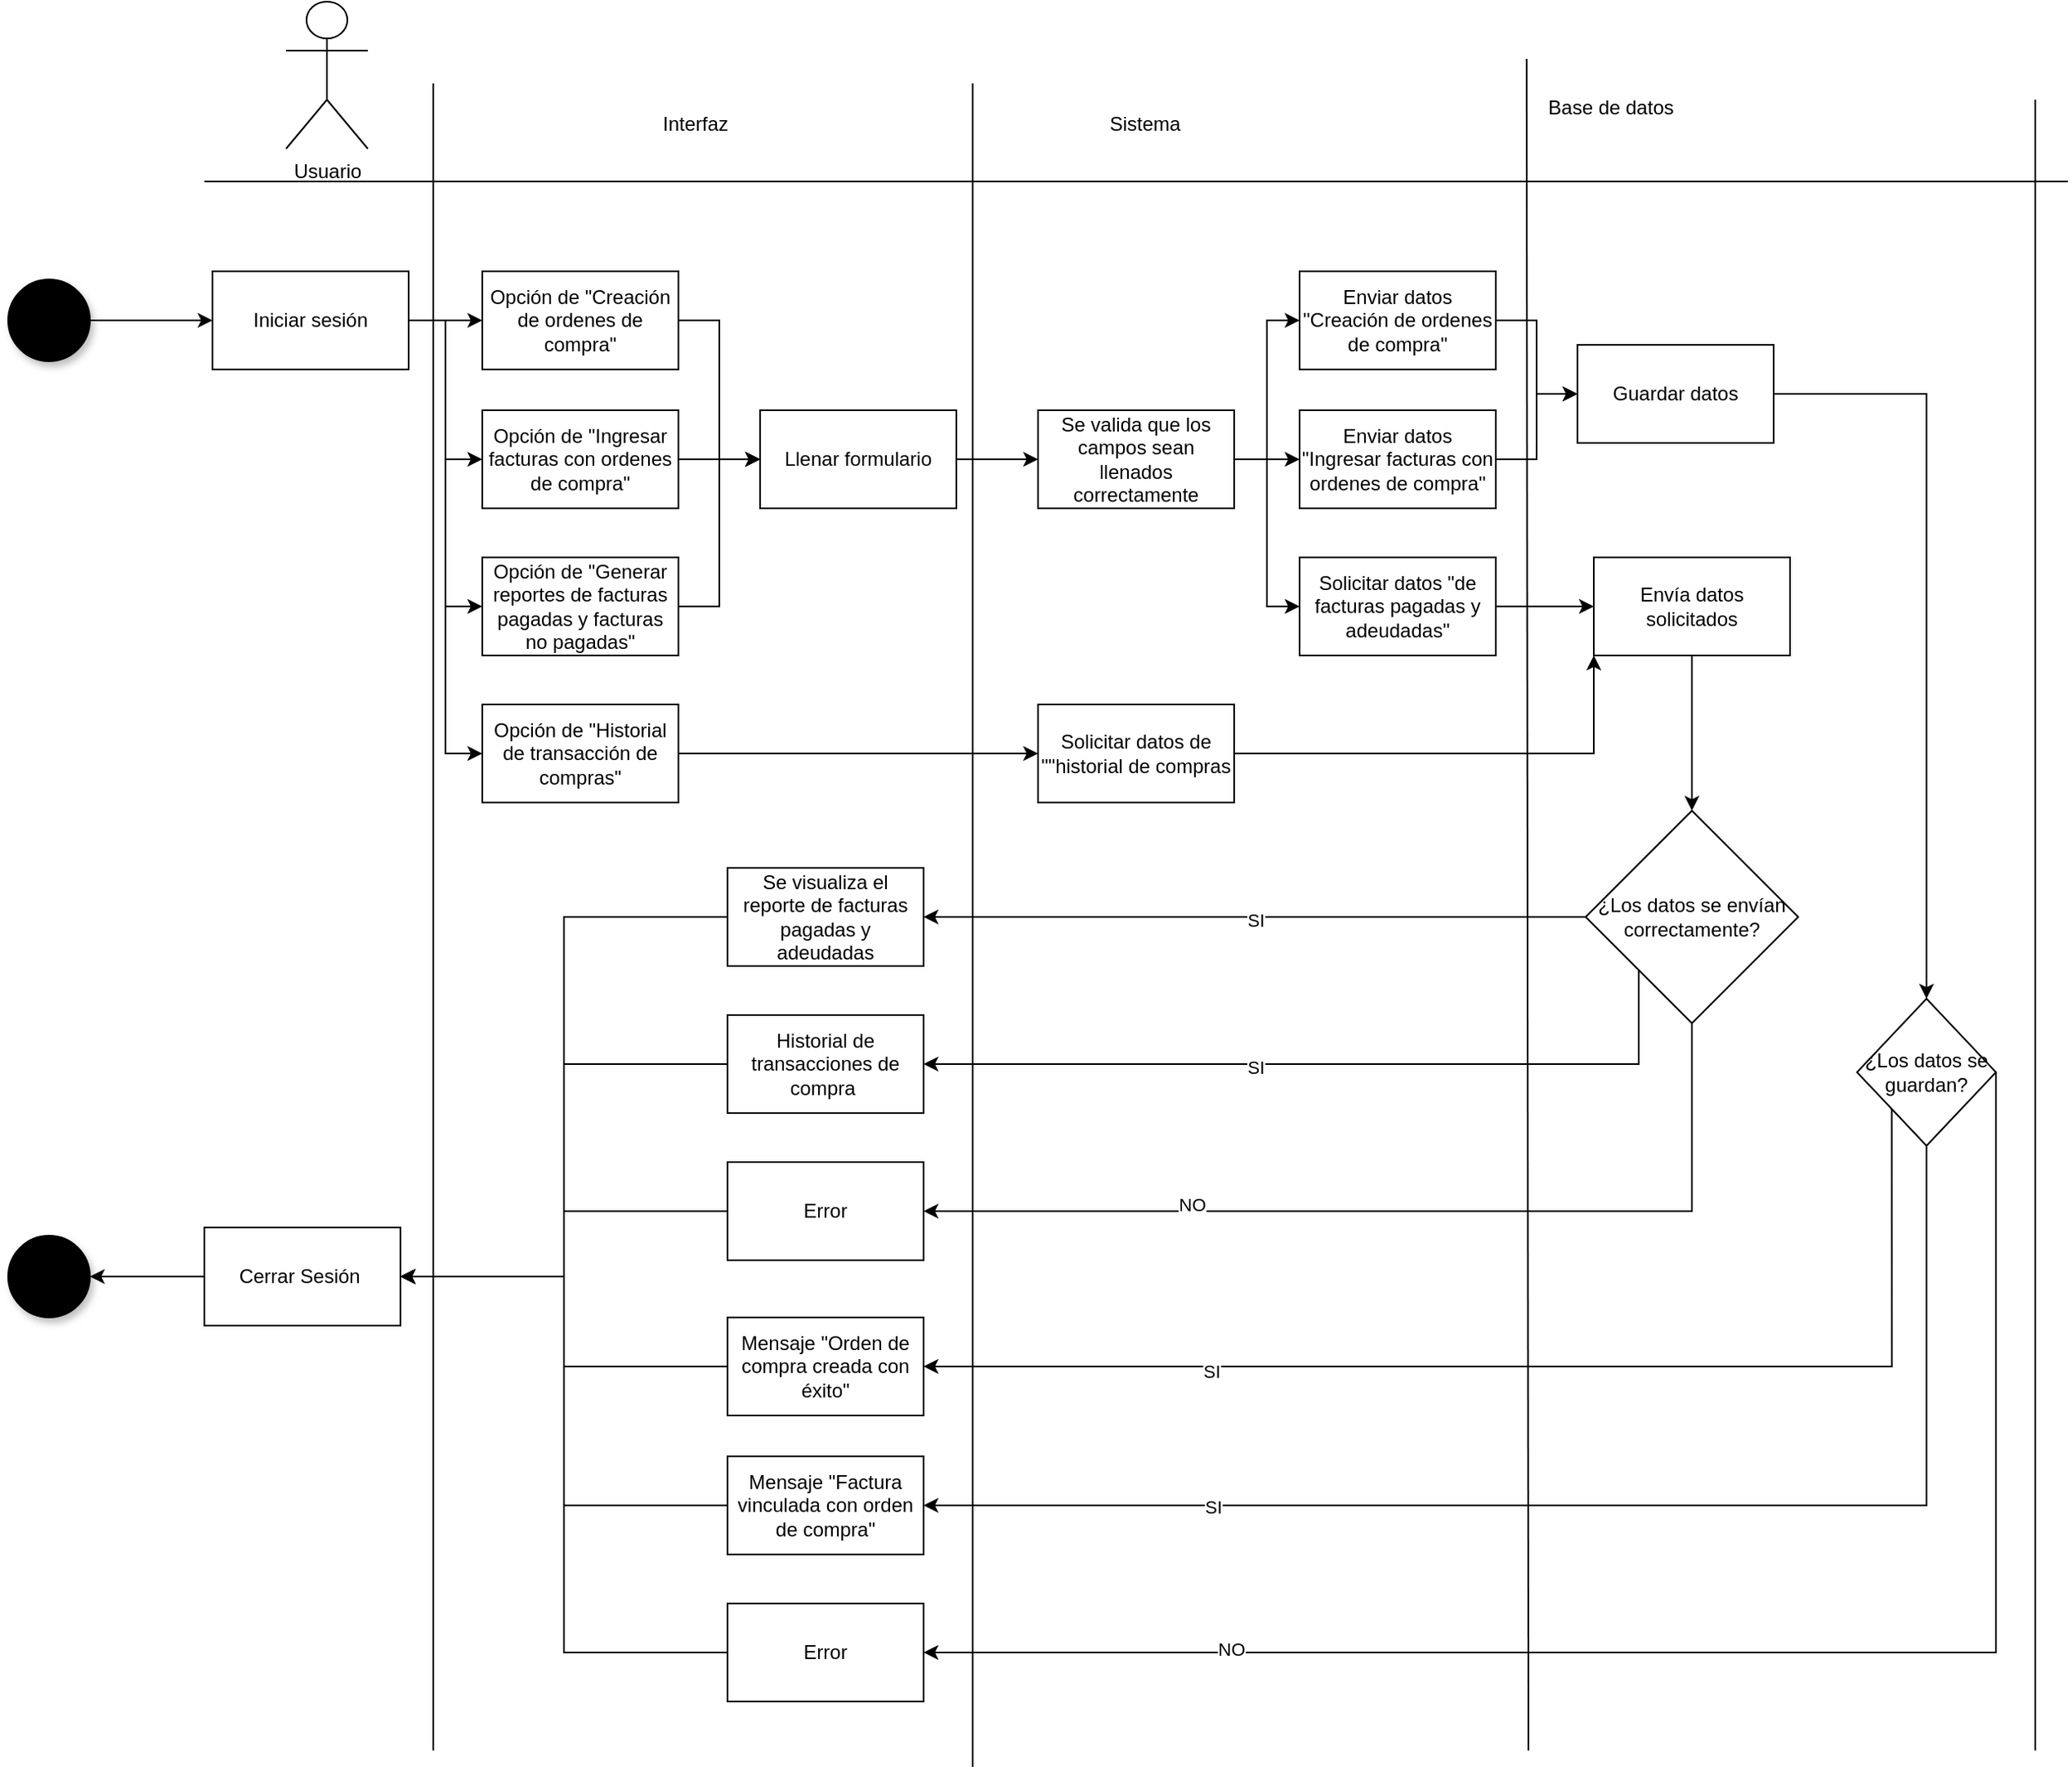 <mxfile version="24.7.17">
  <diagram name="Página-1" id="vsy0l9eqiIKe9r3mp3iv">
    <mxGraphModel grid="1" page="1" gridSize="10" guides="1" tooltips="1" connect="1" arrows="1" fold="1" pageScale="1" pageWidth="827" pageHeight="1169" math="0" shadow="0">
      <root>
        <mxCell id="0" />
        <mxCell id="1" parent="0" />
        <mxCell id="UeaePYLBVJak66HuOM3r-1" value="" style="endArrow=none;html=1;rounded=0;" edge="1" parent="1">
          <mxGeometry width="50" height="50" relative="1" as="geometry">
            <mxPoint x="250" y="250" as="sourcePoint" />
            <mxPoint x="1390" y="250" as="targetPoint" />
          </mxGeometry>
        </mxCell>
        <mxCell id="UeaePYLBVJak66HuOM3r-2" value="" style="endArrow=none;html=1;rounded=0;" edge="1" parent="1">
          <mxGeometry width="50" height="50" relative="1" as="geometry">
            <mxPoint x="390" y="190" as="sourcePoint" />
            <mxPoint x="390" y="1210" as="targetPoint" />
          </mxGeometry>
        </mxCell>
        <mxCell id="UeaePYLBVJak66HuOM3r-3" value="" style="endArrow=none;html=1;rounded=0;" edge="1" parent="1">
          <mxGeometry width="50" height="50" relative="1" as="geometry">
            <mxPoint x="720" y="190" as="sourcePoint" />
            <mxPoint x="720" y="1220" as="targetPoint" />
          </mxGeometry>
        </mxCell>
        <mxCell id="UeaePYLBVJak66HuOM3r-4" value="" style="endArrow=none;html=1;rounded=0;" edge="1" parent="1">
          <mxGeometry width="50" height="50" relative="1" as="geometry">
            <mxPoint x="1058.89" y="175" as="sourcePoint" />
            <mxPoint x="1060" y="1210" as="targetPoint" />
          </mxGeometry>
        </mxCell>
        <mxCell id="UeaePYLBVJak66HuOM3r-5" value="" style="endArrow=none;html=1;rounded=0;" edge="1" parent="1">
          <mxGeometry width="50" height="50" relative="1" as="geometry">
            <mxPoint x="1370" y="200" as="sourcePoint" />
            <mxPoint x="1370" y="1210" as="targetPoint" />
          </mxGeometry>
        </mxCell>
        <mxCell id="UeaePYLBVJak66HuOM3r-6" value="Usuario" style="shape=umlActor;verticalLabelPosition=bottom;verticalAlign=top;html=1;outlineConnect=0;" vertex="1" parent="1">
          <mxGeometry x="300" y="140" width="50" height="90" as="geometry" />
        </mxCell>
        <mxCell id="UeaePYLBVJak66HuOM3r-7" value="Interfaz" style="text;html=1;align=center;verticalAlign=middle;resizable=0;points=[];autosize=1;strokeColor=none;fillColor=none;" vertex="1" parent="1">
          <mxGeometry x="520" y="200" width="60" height="30" as="geometry" />
        </mxCell>
        <mxCell id="UeaePYLBVJak66HuOM3r-8" value="Sistema" style="text;html=1;align=center;verticalAlign=middle;resizable=0;points=[];autosize=1;strokeColor=none;fillColor=none;" vertex="1" parent="1">
          <mxGeometry x="790" y="200" width="70" height="30" as="geometry" />
        </mxCell>
        <mxCell id="UeaePYLBVJak66HuOM3r-9" value="Base de datos" style="text;html=1;align=center;verticalAlign=middle;resizable=0;points=[];autosize=1;strokeColor=none;fillColor=none;" vertex="1" parent="1">
          <mxGeometry x="1060" y="190" width="100" height="30" as="geometry" />
        </mxCell>
        <mxCell id="UeaePYLBVJak66HuOM3r-10" value="" style="points=[[0.145,0.145,0],[0.5,0,0],[0.855,0.145,0],[1,0.5,0],[0.855,0.855,0],[0.5,1,0],[0.145,0.855,0],[0,0.5,0]];shape=mxgraph.bpmn.event;html=1;verticalLabelPosition=bottom;labelBackgroundColor=#ffffff;verticalAlign=top;align=center;perimeter=ellipsePerimeter;outlineConnect=0;aspect=fixed;outline=standard;symbol=general;shadow=1;strokeColor=default;fontFamily=Helvetica;fontSize=12;fontColor=default;fillColor=#000000;" vertex="1" parent="1">
          <mxGeometry x="130" y="895" width="50" height="50" as="geometry" />
        </mxCell>
        <mxCell id="UeaePYLBVJak66HuOM3r-11" value="" style="edgeStyle=orthogonalEdgeStyle;rounded=0;orthogonalLoop=1;jettySize=auto;html=1;" edge="1" parent="1" source="UeaePYLBVJak66HuOM3r-15" target="UeaePYLBVJak66HuOM3r-17">
          <mxGeometry relative="1" as="geometry" />
        </mxCell>
        <mxCell id="UeaePYLBVJak66HuOM3r-12" style="edgeStyle=orthogonalEdgeStyle;rounded=0;orthogonalLoop=1;jettySize=auto;html=1;exitX=1;exitY=0.5;exitDx=0;exitDy=0;entryX=0;entryY=0.5;entryDx=0;entryDy=0;" edge="1" parent="1" source="UeaePYLBVJak66HuOM3r-15" target="UeaePYLBVJak66HuOM3r-37">
          <mxGeometry relative="1" as="geometry" />
        </mxCell>
        <mxCell id="UeaePYLBVJak66HuOM3r-13" style="edgeStyle=orthogonalEdgeStyle;rounded=0;orthogonalLoop=1;jettySize=auto;html=1;exitX=1;exitY=0.5;exitDx=0;exitDy=0;entryX=0;entryY=0.5;entryDx=0;entryDy=0;" edge="1" parent="1" source="UeaePYLBVJak66HuOM3r-15" target="UeaePYLBVJak66HuOM3r-39">
          <mxGeometry relative="1" as="geometry" />
        </mxCell>
        <mxCell id="UeaePYLBVJak66HuOM3r-14" style="edgeStyle=orthogonalEdgeStyle;rounded=0;orthogonalLoop=1;jettySize=auto;html=1;exitX=1;exitY=0.5;exitDx=0;exitDy=0;entryX=0;entryY=0.5;entryDx=0;entryDy=0;" edge="1" parent="1" source="UeaePYLBVJak66HuOM3r-15" target="UeaePYLBVJak66HuOM3r-35">
          <mxGeometry relative="1" as="geometry" />
        </mxCell>
        <mxCell id="UeaePYLBVJak66HuOM3r-15" value="Iniciar sesión" style="rounded=0;whiteSpace=wrap;html=1;" vertex="1" parent="1">
          <mxGeometry x="255" y="305" width="120" height="60" as="geometry" />
        </mxCell>
        <mxCell id="UeaePYLBVJak66HuOM3r-16" style="edgeStyle=orthogonalEdgeStyle;rounded=0;orthogonalLoop=1;jettySize=auto;html=1;exitX=1;exitY=0.5;exitDx=0;exitDy=0;entryX=0;entryY=0.5;entryDx=0;entryDy=0;" edge="1" parent="1" source="UeaePYLBVJak66HuOM3r-17" target="UeaePYLBVJak66HuOM3r-43">
          <mxGeometry relative="1" as="geometry" />
        </mxCell>
        <mxCell id="UeaePYLBVJak66HuOM3r-17" value="Opción de &quot;Creación de ordenes de compra&quot;" style="rounded=0;whiteSpace=wrap;html=1;" vertex="1" parent="1">
          <mxGeometry x="420" y="305" width="120" height="60" as="geometry" />
        </mxCell>
        <mxCell id="UeaePYLBVJak66HuOM3r-18" style="edgeStyle=orthogonalEdgeStyle;rounded=0;orthogonalLoop=1;jettySize=auto;html=1;exitX=1;exitY=0.5;exitDx=0;exitDy=0;exitPerimeter=0;entryX=0;entryY=0.5;entryDx=0;entryDy=0;" edge="1" parent="1" source="UeaePYLBVJak66HuOM3r-19" target="UeaePYLBVJak66HuOM3r-15">
          <mxGeometry relative="1" as="geometry" />
        </mxCell>
        <mxCell id="UeaePYLBVJak66HuOM3r-19" value="" style="points=[[0.145,0.145,0],[0.5,0,0],[0.855,0.145,0],[1,0.5,0],[0.855,0.855,0],[0.5,1,0],[0.145,0.855,0],[0,0.5,0]];shape=mxgraph.bpmn.event;html=1;verticalLabelPosition=bottom;labelBackgroundColor=#ffffff;verticalAlign=top;align=center;perimeter=ellipsePerimeter;outlineConnect=0;aspect=fixed;outline=standard;symbol=general;shadow=1;strokeColor=default;fontFamily=Helvetica;fontSize=12;fontColor=default;fillColor=#000000;" vertex="1" parent="1">
          <mxGeometry x="130" y="310" width="50" height="50" as="geometry" />
        </mxCell>
        <mxCell id="UeaePYLBVJak66HuOM3r-20" style="edgeStyle=orthogonalEdgeStyle;rounded=0;orthogonalLoop=1;jettySize=auto;html=1;exitX=1;exitY=0.5;exitDx=0;exitDy=0;entryX=0.5;entryY=0;entryDx=0;entryDy=0;" edge="1" parent="1" source="UeaePYLBVJak66HuOM3r-21" target="UeaePYLBVJak66HuOM3r-33">
          <mxGeometry relative="1" as="geometry" />
        </mxCell>
        <mxCell id="UeaePYLBVJak66HuOM3r-21" value="Guardar datos" style="rounded=0;whiteSpace=wrap;html=1;" vertex="1" parent="1">
          <mxGeometry x="1090" y="350" width="120" height="60" as="geometry" />
        </mxCell>
        <mxCell id="UeaePYLBVJak66HuOM3r-22" style="edgeStyle=orthogonalEdgeStyle;rounded=0;orthogonalLoop=1;jettySize=auto;html=1;exitX=1;exitY=0.5;exitDx=0;exitDy=0;entryX=0;entryY=0.5;entryDx=0;entryDy=0;" edge="1" parent="1" source="UeaePYLBVJak66HuOM3r-26" target="UeaePYLBVJak66HuOM3r-45">
          <mxGeometry relative="1" as="geometry" />
        </mxCell>
        <mxCell id="UeaePYLBVJak66HuOM3r-23" style="edgeStyle=orthogonalEdgeStyle;rounded=0;orthogonalLoop=1;jettySize=auto;html=1;exitX=1;exitY=0.5;exitDx=0;exitDy=0;entryX=0;entryY=0.5;entryDx=0;entryDy=0;" edge="1" parent="1" source="UeaePYLBVJak66HuOM3r-26" target="UeaePYLBVJak66HuOM3r-47">
          <mxGeometry relative="1" as="geometry" />
        </mxCell>
        <mxCell id="UeaePYLBVJak66HuOM3r-24" style="edgeStyle=orthogonalEdgeStyle;rounded=0;orthogonalLoop=1;jettySize=auto;html=1;exitX=1;exitY=0.5;exitDx=0;exitDy=0;entryX=0;entryY=0.5;entryDx=0;entryDy=0;" edge="1" parent="1" source="UeaePYLBVJak66HuOM3r-26" target="UeaePYLBVJak66HuOM3r-49">
          <mxGeometry relative="1" as="geometry" />
        </mxCell>
        <mxCell id="UeaePYLBVJak66HuOM3r-26" value="Se valida que los campos sean llenados correctamente" style="rounded=0;whiteSpace=wrap;html=1;" vertex="1" parent="1">
          <mxGeometry x="760" y="390" width="120" height="60" as="geometry" />
        </mxCell>
        <mxCell id="UeaePYLBVJak66HuOM3r-27" style="edgeStyle=orthogonalEdgeStyle;rounded=0;orthogonalLoop=1;jettySize=auto;html=1;exitX=0.5;exitY=1;exitDx=0;exitDy=0;entryX=0.5;entryY=0;entryDx=0;entryDy=0;" edge="1" parent="1" source="UeaePYLBVJak66HuOM3r-28" target="UeaePYLBVJak66HuOM3r-58">
          <mxGeometry relative="1" as="geometry" />
        </mxCell>
        <mxCell id="UeaePYLBVJak66HuOM3r-28" value="Envía datos solicitados" style="rounded=0;whiteSpace=wrap;html=1;" vertex="1" parent="1">
          <mxGeometry x="1100" y="480" width="120" height="60" as="geometry" />
        </mxCell>
        <mxCell id="UeaePYLBVJak66HuOM3r-83" style="edgeStyle=orthogonalEdgeStyle;rounded=0;orthogonalLoop=1;jettySize=auto;html=1;exitX=1;exitY=0.5;exitDx=0;exitDy=0;entryX=1;entryY=0.5;entryDx=0;entryDy=0;" edge="1" parent="1" source="UeaePYLBVJak66HuOM3r-33" target="UeaePYLBVJak66HuOM3r-67">
          <mxGeometry relative="1" as="geometry">
            <Array as="points">
              <mxPoint x="1346" y="1150" />
            </Array>
          </mxGeometry>
        </mxCell>
        <mxCell id="UeaePYLBVJak66HuOM3r-84" value="NO" style="edgeLabel;html=1;align=center;verticalAlign=middle;resizable=0;points=[];" connectable="0" vertex="1" parent="UeaePYLBVJak66HuOM3r-83">
          <mxGeometry x="0.629" y="-2" relative="1" as="geometry">
            <mxPoint as="offset" />
          </mxGeometry>
        </mxCell>
        <mxCell id="UeaePYLBVJak66HuOM3r-89" style="edgeStyle=orthogonalEdgeStyle;rounded=0;orthogonalLoop=1;jettySize=auto;html=1;exitX=0;exitY=1;exitDx=0;exitDy=0;entryX=1;entryY=0.5;entryDx=0;entryDy=0;" edge="1" parent="1" source="UeaePYLBVJak66HuOM3r-33" target="UeaePYLBVJak66HuOM3r-59">
          <mxGeometry relative="1" as="geometry">
            <Array as="points">
              <mxPoint x="1282" y="975" />
            </Array>
          </mxGeometry>
        </mxCell>
        <mxCell id="UeaePYLBVJak66HuOM3r-92" value="SI" style="edgeLabel;html=1;align=center;verticalAlign=middle;resizable=0;points=[];" connectable="0" vertex="1" parent="UeaePYLBVJak66HuOM3r-89">
          <mxGeometry x="0.533" y="3" relative="1" as="geometry">
            <mxPoint as="offset" />
          </mxGeometry>
        </mxCell>
        <mxCell id="UeaePYLBVJak66HuOM3r-90" style="edgeStyle=orthogonalEdgeStyle;rounded=0;orthogonalLoop=1;jettySize=auto;html=1;exitX=0.5;exitY=1;exitDx=0;exitDy=0;entryX=1;entryY=0.5;entryDx=0;entryDy=0;" edge="1" parent="1" source="UeaePYLBVJak66HuOM3r-33" target="UeaePYLBVJak66HuOM3r-71">
          <mxGeometry relative="1" as="geometry" />
        </mxCell>
        <mxCell id="UeaePYLBVJak66HuOM3r-91" value="SI" style="edgeLabel;html=1;align=center;verticalAlign=middle;resizable=0;points=[];" connectable="0" vertex="1" parent="UeaePYLBVJak66HuOM3r-90">
          <mxGeometry x="0.577" y="1" relative="1" as="geometry">
            <mxPoint as="offset" />
          </mxGeometry>
        </mxCell>
        <mxCell id="UeaePYLBVJak66HuOM3r-33" value="¿Los datos se guardan?" style="rhombus;whiteSpace=wrap;html=1;" vertex="1" parent="1">
          <mxGeometry x="1261" y="750" width="85" height="90" as="geometry" />
        </mxCell>
        <mxCell id="UeaePYLBVJak66HuOM3r-74" style="edgeStyle=orthogonalEdgeStyle;rounded=0;orthogonalLoop=1;jettySize=auto;html=1;exitX=1;exitY=0.5;exitDx=0;exitDy=0;entryX=0;entryY=0.5;entryDx=0;entryDy=0;" edge="1" parent="1" source="UeaePYLBVJak66HuOM3r-35" target="UeaePYLBVJak66HuOM3r-51">
          <mxGeometry relative="1" as="geometry" />
        </mxCell>
        <mxCell id="UeaePYLBVJak66HuOM3r-35" value="Opción de &quot;Historial de transacción de compras&quot;" style="rounded=0;whiteSpace=wrap;html=1;" vertex="1" parent="1">
          <mxGeometry x="420" y="570" width="120" height="60" as="geometry" />
        </mxCell>
        <mxCell id="UeaePYLBVJak66HuOM3r-36" style="edgeStyle=orthogonalEdgeStyle;rounded=0;orthogonalLoop=1;jettySize=auto;html=1;exitX=1;exitY=0.5;exitDx=0;exitDy=0;entryX=0;entryY=0.5;entryDx=0;entryDy=0;" edge="1" parent="1" source="UeaePYLBVJak66HuOM3r-37" target="UeaePYLBVJak66HuOM3r-43">
          <mxGeometry relative="1" as="geometry" />
        </mxCell>
        <mxCell id="UeaePYLBVJak66HuOM3r-37" value="Opción de &quot;Ingresar facturas con ordenes de compra&quot;" style="rounded=0;whiteSpace=wrap;html=1;" vertex="1" parent="1">
          <mxGeometry x="420" y="390" width="120" height="60" as="geometry" />
        </mxCell>
        <mxCell id="UeaePYLBVJak66HuOM3r-70" style="edgeStyle=orthogonalEdgeStyle;rounded=0;orthogonalLoop=1;jettySize=auto;html=1;exitX=1;exitY=0.5;exitDx=0;exitDy=0;entryX=0;entryY=0.5;entryDx=0;entryDy=0;" edge="1" parent="1" source="UeaePYLBVJak66HuOM3r-39" target="UeaePYLBVJak66HuOM3r-43">
          <mxGeometry relative="1" as="geometry" />
        </mxCell>
        <mxCell id="UeaePYLBVJak66HuOM3r-39" value="Opción de &quot;Generar reportes de facturas pagadas y facturas no pagadas&quot;" style="rounded=0;whiteSpace=wrap;html=1;" vertex="1" parent="1">
          <mxGeometry x="420" y="480" width="120" height="60" as="geometry" />
        </mxCell>
        <mxCell id="UeaePYLBVJak66HuOM3r-42" style="edgeStyle=orthogonalEdgeStyle;rounded=0;orthogonalLoop=1;jettySize=auto;html=1;exitX=1;exitY=0.5;exitDx=0;exitDy=0;entryX=0;entryY=0.5;entryDx=0;entryDy=0;" edge="1" parent="1" source="UeaePYLBVJak66HuOM3r-43" target="UeaePYLBVJak66HuOM3r-26">
          <mxGeometry relative="1" as="geometry" />
        </mxCell>
        <mxCell id="UeaePYLBVJak66HuOM3r-43" value="Llenar formulario" style="rounded=0;whiteSpace=wrap;html=1;" vertex="1" parent="1">
          <mxGeometry x="590" y="390" width="120" height="60" as="geometry" />
        </mxCell>
        <mxCell id="UeaePYLBVJak66HuOM3r-44" style="edgeStyle=orthogonalEdgeStyle;rounded=0;orthogonalLoop=1;jettySize=auto;html=1;exitX=1;exitY=0.5;exitDx=0;exitDy=0;entryX=0;entryY=0.5;entryDx=0;entryDy=0;" edge="1" parent="1" source="UeaePYLBVJak66HuOM3r-45" target="UeaePYLBVJak66HuOM3r-21">
          <mxGeometry relative="1" as="geometry" />
        </mxCell>
        <mxCell id="UeaePYLBVJak66HuOM3r-45" value="Enviar datos &quot;Creación de ordenes de compra&quot;" style="rounded=0;whiteSpace=wrap;html=1;" vertex="1" parent="1">
          <mxGeometry x="920" y="305" width="120" height="60" as="geometry" />
        </mxCell>
        <mxCell id="UeaePYLBVJak66HuOM3r-46" style="edgeStyle=orthogonalEdgeStyle;rounded=0;orthogonalLoop=1;jettySize=auto;html=1;exitX=1;exitY=0.5;exitDx=0;exitDy=0;entryX=0;entryY=0.5;entryDx=0;entryDy=0;" edge="1" parent="1" source="UeaePYLBVJak66HuOM3r-47" target="UeaePYLBVJak66HuOM3r-28">
          <mxGeometry relative="1" as="geometry" />
        </mxCell>
        <mxCell id="UeaePYLBVJak66HuOM3r-47" value="Solicitar datos &quot;de facturas pagadas y adeudadas&quot;" style="rounded=0;whiteSpace=wrap;html=1;" vertex="1" parent="1">
          <mxGeometry x="920" y="480" width="120" height="60" as="geometry" />
        </mxCell>
        <mxCell id="UeaePYLBVJak66HuOM3r-48" style="edgeStyle=orthogonalEdgeStyle;rounded=0;orthogonalLoop=1;jettySize=auto;html=1;exitX=1;exitY=0.5;exitDx=0;exitDy=0;entryX=0;entryY=0.5;entryDx=0;entryDy=0;" edge="1" parent="1" source="UeaePYLBVJak66HuOM3r-49" target="UeaePYLBVJak66HuOM3r-21">
          <mxGeometry relative="1" as="geometry" />
        </mxCell>
        <mxCell id="UeaePYLBVJak66HuOM3r-49" value="Enviar datos &quot;Ingresar facturas con ordenes de compra&quot;" style="rounded=0;whiteSpace=wrap;html=1;" vertex="1" parent="1">
          <mxGeometry x="920" y="390" width="120" height="60" as="geometry" />
        </mxCell>
        <mxCell id="UeaePYLBVJak66HuOM3r-75" style="edgeStyle=orthogonalEdgeStyle;rounded=0;orthogonalLoop=1;jettySize=auto;html=1;exitX=1;exitY=0.5;exitDx=0;exitDy=0;entryX=0;entryY=1;entryDx=0;entryDy=0;" edge="1" parent="1" source="UeaePYLBVJak66HuOM3r-51" target="UeaePYLBVJak66HuOM3r-28">
          <mxGeometry relative="1" as="geometry" />
        </mxCell>
        <mxCell id="UeaePYLBVJak66HuOM3r-51" value="Solicitar datos de &quot;&quot;historial de compras" style="rounded=0;whiteSpace=wrap;html=1;" vertex="1" parent="1">
          <mxGeometry x="760" y="570" width="120" height="60" as="geometry" />
        </mxCell>
        <mxCell id="UeaePYLBVJak66HuOM3r-56" style="edgeStyle=orthogonalEdgeStyle;rounded=0;orthogonalLoop=1;jettySize=auto;html=1;exitX=0.5;exitY=1;exitDx=0;exitDy=0;entryX=1;entryY=0.5;entryDx=0;entryDy=0;" edge="1" parent="1" source="UeaePYLBVJak66HuOM3r-58" target="UeaePYLBVJak66HuOM3r-65">
          <mxGeometry relative="1" as="geometry" />
        </mxCell>
        <mxCell id="UeaePYLBVJak66HuOM3r-57" value="NO" style="edgeLabel;html=1;align=center;verticalAlign=middle;resizable=0;points=[];" connectable="0" vertex="1" parent="UeaePYLBVJak66HuOM3r-56">
          <mxGeometry x="0.441" y="-4" relative="1" as="geometry">
            <mxPoint as="offset" />
          </mxGeometry>
        </mxCell>
        <mxCell id="UeaePYLBVJak66HuOM3r-76" style="edgeStyle=orthogonalEdgeStyle;rounded=0;orthogonalLoop=1;jettySize=auto;html=1;exitX=0;exitY=0.5;exitDx=0;exitDy=0;entryX=1;entryY=0.5;entryDx=0;entryDy=0;" edge="1" parent="1" source="UeaePYLBVJak66HuOM3r-58" target="UeaePYLBVJak66HuOM3r-61">
          <mxGeometry relative="1" as="geometry" />
        </mxCell>
        <mxCell id="UeaePYLBVJak66HuOM3r-77" value="SI" style="edgeLabel;html=1;align=center;verticalAlign=middle;resizable=0;points=[];" connectable="0" vertex="1" parent="UeaePYLBVJak66HuOM3r-76">
          <mxGeometry y="2" relative="1" as="geometry">
            <mxPoint as="offset" />
          </mxGeometry>
        </mxCell>
        <mxCell id="UeaePYLBVJak66HuOM3r-85" style="edgeStyle=orthogonalEdgeStyle;rounded=0;orthogonalLoop=1;jettySize=auto;html=1;exitX=0;exitY=1;exitDx=0;exitDy=0;entryX=1;entryY=0.5;entryDx=0;entryDy=0;" edge="1" parent="1" source="UeaePYLBVJak66HuOM3r-58" target="UeaePYLBVJak66HuOM3r-63">
          <mxGeometry relative="1" as="geometry">
            <Array as="points">
              <mxPoint x="1128" y="790" />
            </Array>
          </mxGeometry>
        </mxCell>
        <mxCell id="UeaePYLBVJak66HuOM3r-86" value="SI" style="edgeLabel;html=1;align=center;verticalAlign=middle;resizable=0;points=[];" connectable="0" vertex="1" parent="UeaePYLBVJak66HuOM3r-85">
          <mxGeometry x="0.182" y="2" relative="1" as="geometry">
            <mxPoint as="offset" />
          </mxGeometry>
        </mxCell>
        <mxCell id="UeaePYLBVJak66HuOM3r-58" value="¿Los datos se envían correctamente?" style="rhombus;whiteSpace=wrap;html=1;" vertex="1" parent="1">
          <mxGeometry x="1095" y="635" width="130" height="130" as="geometry" />
        </mxCell>
        <mxCell id="UeaePYLBVJak66HuOM3r-96" style="edgeStyle=orthogonalEdgeStyle;rounded=0;orthogonalLoop=1;jettySize=auto;html=1;exitX=0;exitY=0.5;exitDx=0;exitDy=0;entryX=1;entryY=0.5;entryDx=0;entryDy=0;" edge="1" parent="1" source="UeaePYLBVJak66HuOM3r-59" target="UeaePYLBVJak66HuOM3r-68">
          <mxGeometry relative="1" as="geometry" />
        </mxCell>
        <mxCell id="UeaePYLBVJak66HuOM3r-59" value="Mensaje &quot;Orden de compra creada con éxito&quot;" style="rounded=0;whiteSpace=wrap;html=1;" vertex="1" parent="1">
          <mxGeometry x="570" y="945" width="120" height="60" as="geometry" />
        </mxCell>
        <mxCell id="UeaePYLBVJak66HuOM3r-93" style="edgeStyle=orthogonalEdgeStyle;rounded=0;orthogonalLoop=1;jettySize=auto;html=1;exitX=0;exitY=0.5;exitDx=0;exitDy=0;entryX=1;entryY=0.5;entryDx=0;entryDy=0;" edge="1" parent="1" source="UeaePYLBVJak66HuOM3r-61" target="UeaePYLBVJak66HuOM3r-68">
          <mxGeometry relative="1" as="geometry" />
        </mxCell>
        <mxCell id="UeaePYLBVJak66HuOM3r-61" value="Se visualiza el reporte de facturas pagadas y adeudadas" style="rounded=0;whiteSpace=wrap;html=1;" vertex="1" parent="1">
          <mxGeometry x="570" y="670" width="120" height="60" as="geometry" />
        </mxCell>
        <mxCell id="UeaePYLBVJak66HuOM3r-94" style="edgeStyle=orthogonalEdgeStyle;rounded=0;orthogonalLoop=1;jettySize=auto;html=1;exitX=0;exitY=0.5;exitDx=0;exitDy=0;entryX=1;entryY=0.5;entryDx=0;entryDy=0;" edge="1" parent="1" source="UeaePYLBVJak66HuOM3r-63" target="UeaePYLBVJak66HuOM3r-68">
          <mxGeometry relative="1" as="geometry" />
        </mxCell>
        <mxCell id="UeaePYLBVJak66HuOM3r-63" value="Historial de transacciones de compra&amp;nbsp;" style="rounded=0;whiteSpace=wrap;html=1;" vertex="1" parent="1">
          <mxGeometry x="570" y="760" width="120" height="60" as="geometry" />
        </mxCell>
        <mxCell id="UeaePYLBVJak66HuOM3r-98" style="edgeStyle=orthogonalEdgeStyle;rounded=0;orthogonalLoop=1;jettySize=auto;html=1;exitX=0;exitY=0.5;exitDx=0;exitDy=0;entryX=1;entryY=0.5;entryDx=0;entryDy=0;" edge="1" parent="1" source="UeaePYLBVJak66HuOM3r-67" target="UeaePYLBVJak66HuOM3r-68">
          <mxGeometry relative="1" as="geometry" />
        </mxCell>
        <mxCell id="UeaePYLBVJak66HuOM3r-67" value="Error" style="rounded=0;whiteSpace=wrap;html=1;" vertex="1" parent="1">
          <mxGeometry x="570" y="1120" width="120" height="60" as="geometry" />
        </mxCell>
        <mxCell id="UeaePYLBVJak66HuOM3r-68" value="Cerrar Sesión&amp;nbsp;" style="rounded=0;whiteSpace=wrap;html=1;" vertex="1" parent="1">
          <mxGeometry x="250" y="890" width="120" height="60" as="geometry" />
        </mxCell>
        <mxCell id="UeaePYLBVJak66HuOM3r-69" style="edgeStyle=orthogonalEdgeStyle;rounded=0;orthogonalLoop=1;jettySize=auto;html=1;exitX=0;exitY=0.5;exitDx=0;exitDy=0;entryX=1;entryY=0.5;entryDx=0;entryDy=0;entryPerimeter=0;" edge="1" parent="1" source="UeaePYLBVJak66HuOM3r-68" target="UeaePYLBVJak66HuOM3r-10">
          <mxGeometry relative="1" as="geometry" />
        </mxCell>
        <mxCell id="UeaePYLBVJak66HuOM3r-97" style="edgeStyle=orthogonalEdgeStyle;rounded=0;orthogonalLoop=1;jettySize=auto;html=1;exitX=0;exitY=0.5;exitDx=0;exitDy=0;entryX=1;entryY=0.5;entryDx=0;entryDy=0;" edge="1" parent="1" source="UeaePYLBVJak66HuOM3r-71" target="UeaePYLBVJak66HuOM3r-68">
          <mxGeometry relative="1" as="geometry" />
        </mxCell>
        <mxCell id="UeaePYLBVJak66HuOM3r-71" value="Mensaje &quot;Factura vinculada con orden de compra&quot;" style="rounded=0;whiteSpace=wrap;html=1;" vertex="1" parent="1">
          <mxGeometry x="570" y="1030" width="120" height="60" as="geometry" />
        </mxCell>
        <mxCell id="UeaePYLBVJak66HuOM3r-80" style="edgeStyle=orthogonalEdgeStyle;rounded=0;orthogonalLoop=1;jettySize=auto;html=1;exitX=0.5;exitY=1;exitDx=0;exitDy=0;" edge="1" parent="1" source="UeaePYLBVJak66HuOM3r-33" target="UeaePYLBVJak66HuOM3r-33">
          <mxGeometry relative="1" as="geometry" />
        </mxCell>
        <mxCell id="UeaePYLBVJak66HuOM3r-95" style="edgeStyle=orthogonalEdgeStyle;rounded=0;orthogonalLoop=1;jettySize=auto;html=1;exitX=0;exitY=0.5;exitDx=0;exitDy=0;entryX=1;entryY=0.5;entryDx=0;entryDy=0;" edge="1" parent="1" source="UeaePYLBVJak66HuOM3r-65" target="UeaePYLBVJak66HuOM3r-68">
          <mxGeometry relative="1" as="geometry" />
        </mxCell>
        <mxCell id="UeaePYLBVJak66HuOM3r-65" value="Error" style="rounded=0;whiteSpace=wrap;html=1;" vertex="1" parent="1">
          <mxGeometry x="570" y="850" width="120" height="60" as="geometry" />
        </mxCell>
      </root>
    </mxGraphModel>
  </diagram>
</mxfile>
